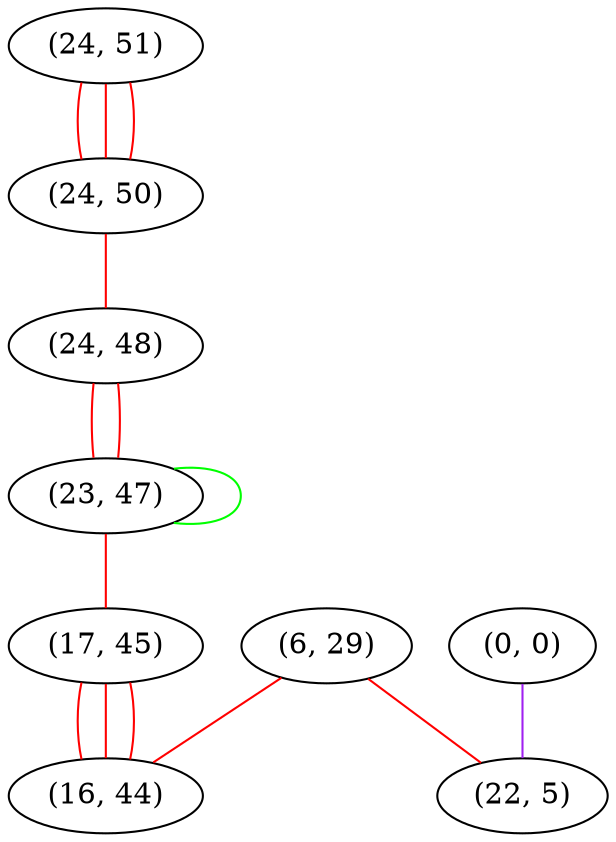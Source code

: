 graph "" {
"(24, 51)";
"(0, 0)";
"(24, 50)";
"(6, 29)";
"(24, 48)";
"(22, 5)";
"(23, 47)";
"(17, 45)";
"(16, 44)";
"(24, 51)" -- "(24, 50)"  [color=red, key=0, weight=1];
"(24, 51)" -- "(24, 50)"  [color=red, key=1, weight=1];
"(24, 51)" -- "(24, 50)"  [color=red, key=2, weight=1];
"(0, 0)" -- "(22, 5)"  [color=purple, key=0, weight=4];
"(24, 50)" -- "(24, 48)"  [color=red, key=0, weight=1];
"(6, 29)" -- "(22, 5)"  [color=red, key=0, weight=1];
"(6, 29)" -- "(16, 44)"  [color=red, key=0, weight=1];
"(24, 48)" -- "(23, 47)"  [color=red, key=0, weight=1];
"(24, 48)" -- "(23, 47)"  [color=red, key=1, weight=1];
"(23, 47)" -- "(17, 45)"  [color=red, key=0, weight=1];
"(23, 47)" -- "(23, 47)"  [color=green, key=0, weight=2];
"(17, 45)" -- "(16, 44)"  [color=red, key=0, weight=1];
"(17, 45)" -- "(16, 44)"  [color=red, key=1, weight=1];
"(17, 45)" -- "(16, 44)"  [color=red, key=2, weight=1];
}
